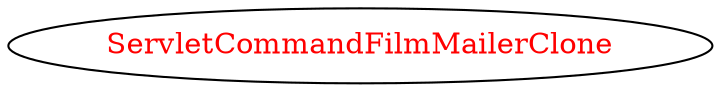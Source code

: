 digraph dependencyGraph {
 concentrate=true;
 ranksep="2.0";
 rankdir="LR"; 
 splines="ortho";
"ServletCommandFilmMailerClone" [fontcolor="red"];
}